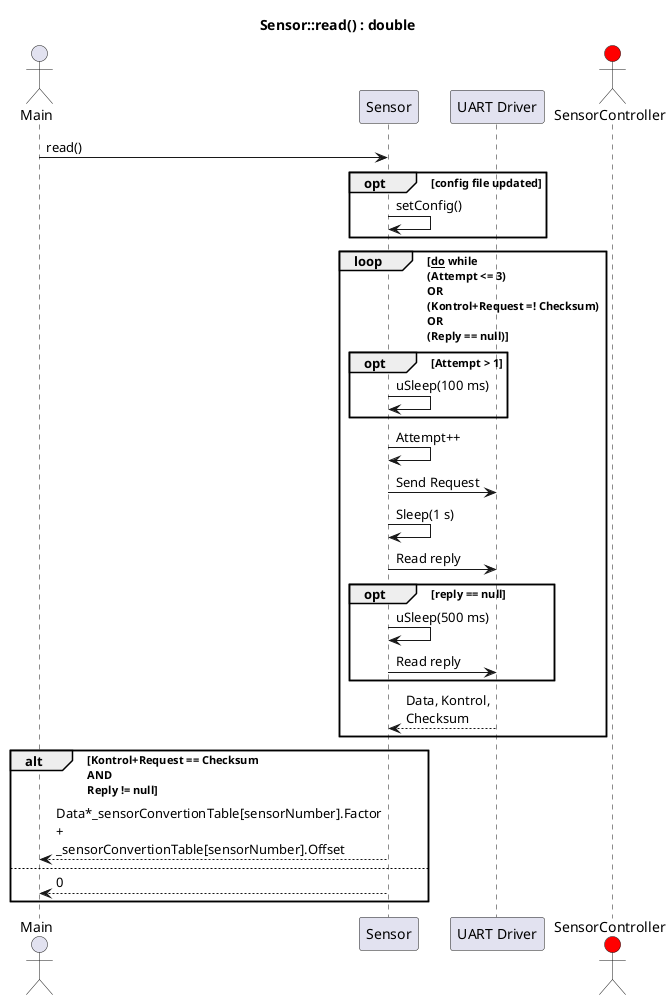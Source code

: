@startuml SD_SensorControllerRead

title Sensor::read() : double

skinparam MaxMessageSize 150

actor Main as Main
participant Sensor as SD
participant "UART Driver" as UART
actor SensorController as SC #red


Main -> SD : read()

opt config file updated
SD -> SD : setConfig()
end

loop <u>do</u> while \n(Attempt <= 3) \nOR \n(Kontrol+Request =! Checksum) \nOR \n(Reply == null)
    opt Attempt > 1
        SD -> SD : uSleep(100 ms)
    end opt
    SD -> SD : Attempt++
    SD -> UART : Send Request
    SD -> SD : Sleep(1 s)
    SD -> UART : Read reply
    opt reply == null
        SD -> SD : uSleep(500 ms)
        SD -> UART : Read reply
    end opt
    UART --> SD : Data, Kontrol, Checksum
end loop

alt Kontrol+Request == Checksum \nAND \nReply != null
SD --> Main : Data*_sensorConvertionTable[sensorNumber].Factor + _sensorConvertionTable[sensorNumber].Offset
else 
SD --> Main : 0
end alt


@enduml